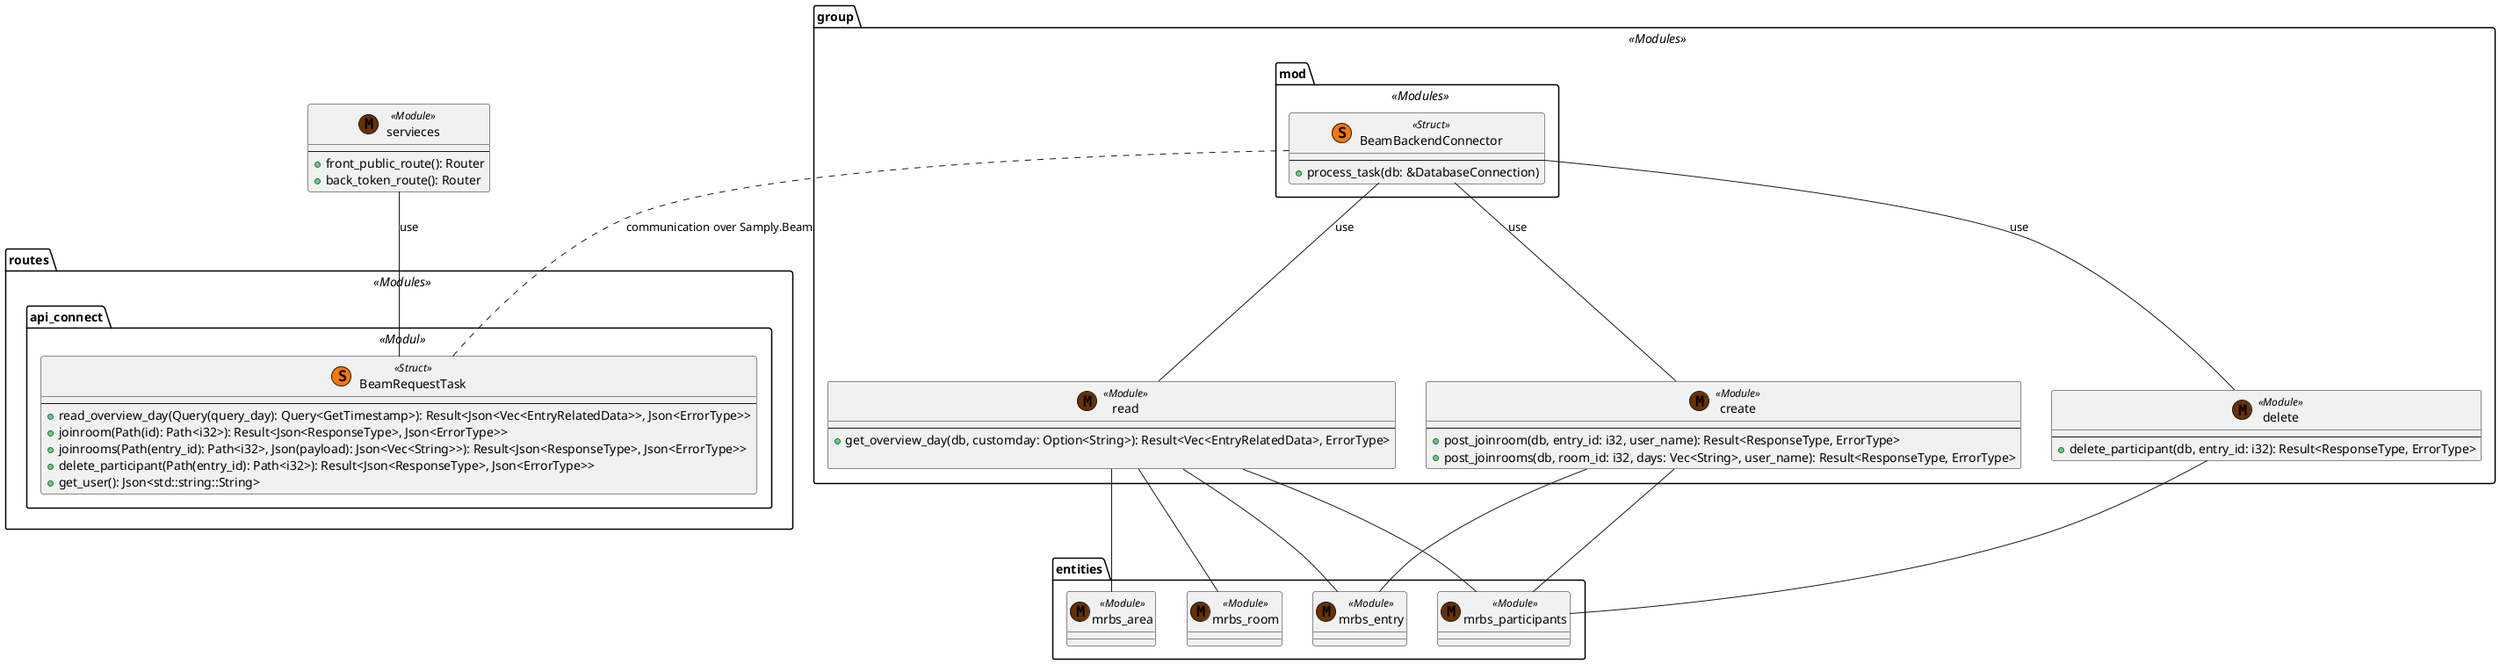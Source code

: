 @startuml
class servieces << (M, #6A3100) Module>> {
    --
    + front_public_route(): Router 
    + back_token_route(): Router
}
package routes <<Modules>>{
    package api_connect <<Modul>>{
        class BeamRequestTask << (S, #FF7700) Struct>> {
            --
            + read_overview_day(Query(query_day): Query<GetTimestamp>): Result<Json<Vec<EntryRelatedData>>, Json<ErrorType>>
            + joinroom(Path(id): Path<i32>): Result<Json<ResponseType>, Json<ErrorType>>
            + joinrooms(Path(entry_id): Path<i32>, Json(payload): Json<Vec<String>>): Result<Json<ResponseType>, Json<ErrorType>>
            + delete_participant(Path(entry_id): Path<i32>): Result<Json<ResponseType>, Json<ErrorType>>
            + get_user(): Json<std::string::String>
        }
    }
}
package group <<Modules>> {
    class read << (M, #6A3100) Module>> {
    --
    + get_overview_day(db, customday: Option<String>): Result<Vec<EntryRelatedData>, ErrorType>
    
    }
    class create << (M, #6A3100) Module>> {
    --
    + post_joinroom(db, entry_id: i32, user_name): Result<ResponseType, ErrorType>
    + post_joinrooms(db, room_id: i32, days: Vec<String>, user_name): Result<ResponseType, ErrorType>
    }
    class delete << (M, #6A3100) Module>> {
    --
    + delete_participant(db, entry_id: i32): Result<ResponseType, ErrorType>
    }
    package mod <<Modules>> {
        class BeamBackendConnector << (S, #FF7700) Struct>> {
            --
            + process_task(db: &DatabaseConnection)
        }
    }

}
package entities {
    class mrbs_area << (M, #6A3100) Module>> {}
    class mrbs_room << (M, #6A3100) Module>> {}
    class mrbs_entry << (M, #6A3100) Module>> {}
    class mrbs_participants << (M, #6A3100) Module>> {}
}

'' Verbindung 
BeamBackendConnector -- read: use
BeamBackendConnector -- create: use
BeamBackendConnector -- delete : use
read -- mrbs_area
read -- mrbs_room
read -- mrbs_entry
read -- mrbs_participants
create -- mrbs_participants
create -- mrbs_entry
delete -- mrbs_participants
servieces -- BeamRequestTask: use
BeamBackendConnector .. BeamRequestTask: communication over Samply.Beam
@enduml